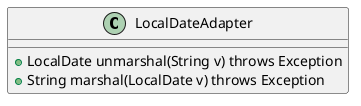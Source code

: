 @startuml LocalDateAdapter
class LocalDateAdapter {
    + LocalDate unmarshal(String v) throws Exception
    + String marshal(LocalDate v) throws Exception
}

@enduml
